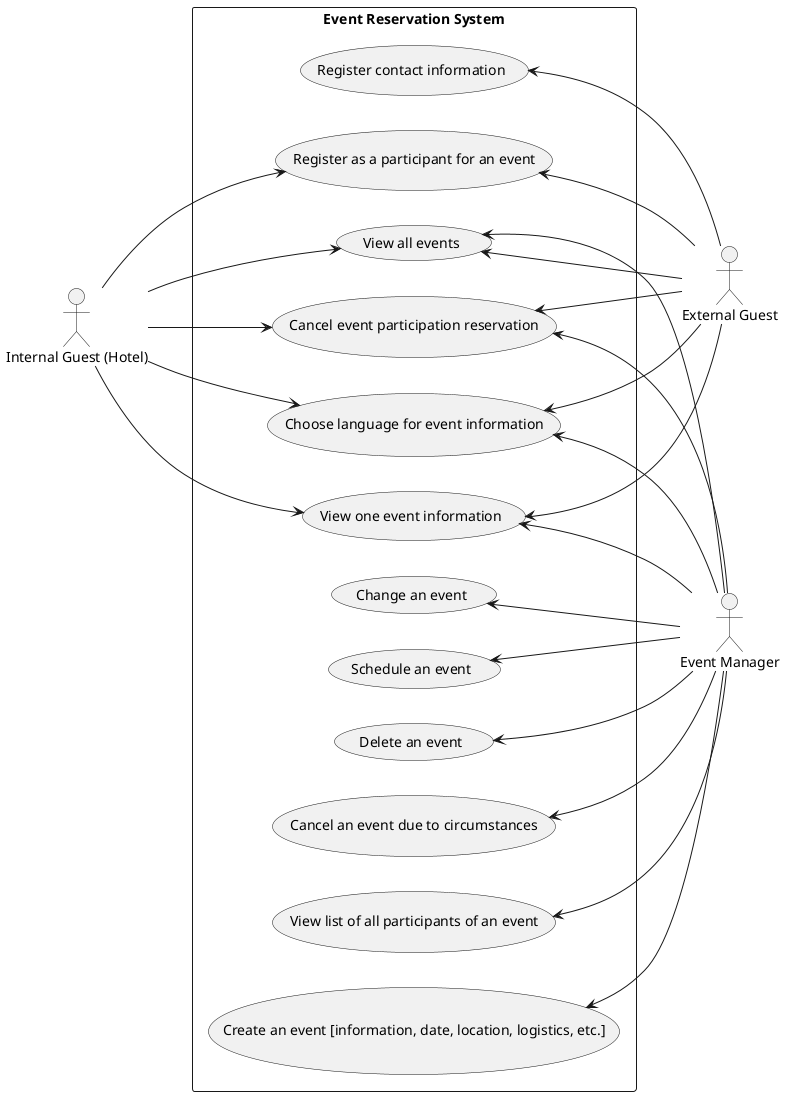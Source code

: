 @startuml

left to right direction

actor "Internal Guest (Hotel)" as Guest
actor "Event Manager" as EM
actor "External Guest" as EX

rectangle "Event Reservation System" {
    (Register as a participant for an event) as (EventBook)
    (Cancel event participation reservation) as (EventReservationCancel)
    (View all events) as (EventAll)
    (View one event information) as (EventView)
    (Choose language for event information) as (EventLanguage)
    (Create an event [information, date, location, logistics, etc.]) as (EventCreate)
    (Change an event) as (EventChange)
    (Schedule an event) as (EventSchedule)
    (Delete an event) as (EventDelete)
    (Cancel an event due to circumstances) as (EventCancel)

    Guest --> (EventBook)
    Guest --> (EventReservationCancel)
    Guest --> (EventAll)
    Guest --> (EventView)
    Guest --> (EventLanguage)

    (EventBook) <-- EX
    (EventReservationCancel) <-- EX
    (EventAll) <-- EX
    (EventView) <-- EX
    (EventLanguage) <-- EX
    (Register contact information) <-- EX

    (EventAll) <-- EM
    (EventView) <-- EM
    (EventLanguage) <-- EM
    (EventCreate) <-- EM
    (EventChange) <-- EM
    (EventSchedule) <-- EM
    (EventDelete) <-- EM
    (EventReservationCancel) <-- EM
    (EventCancel) <-- EM
    (View list of all participants of an event) <-- EM
}

@enduml
